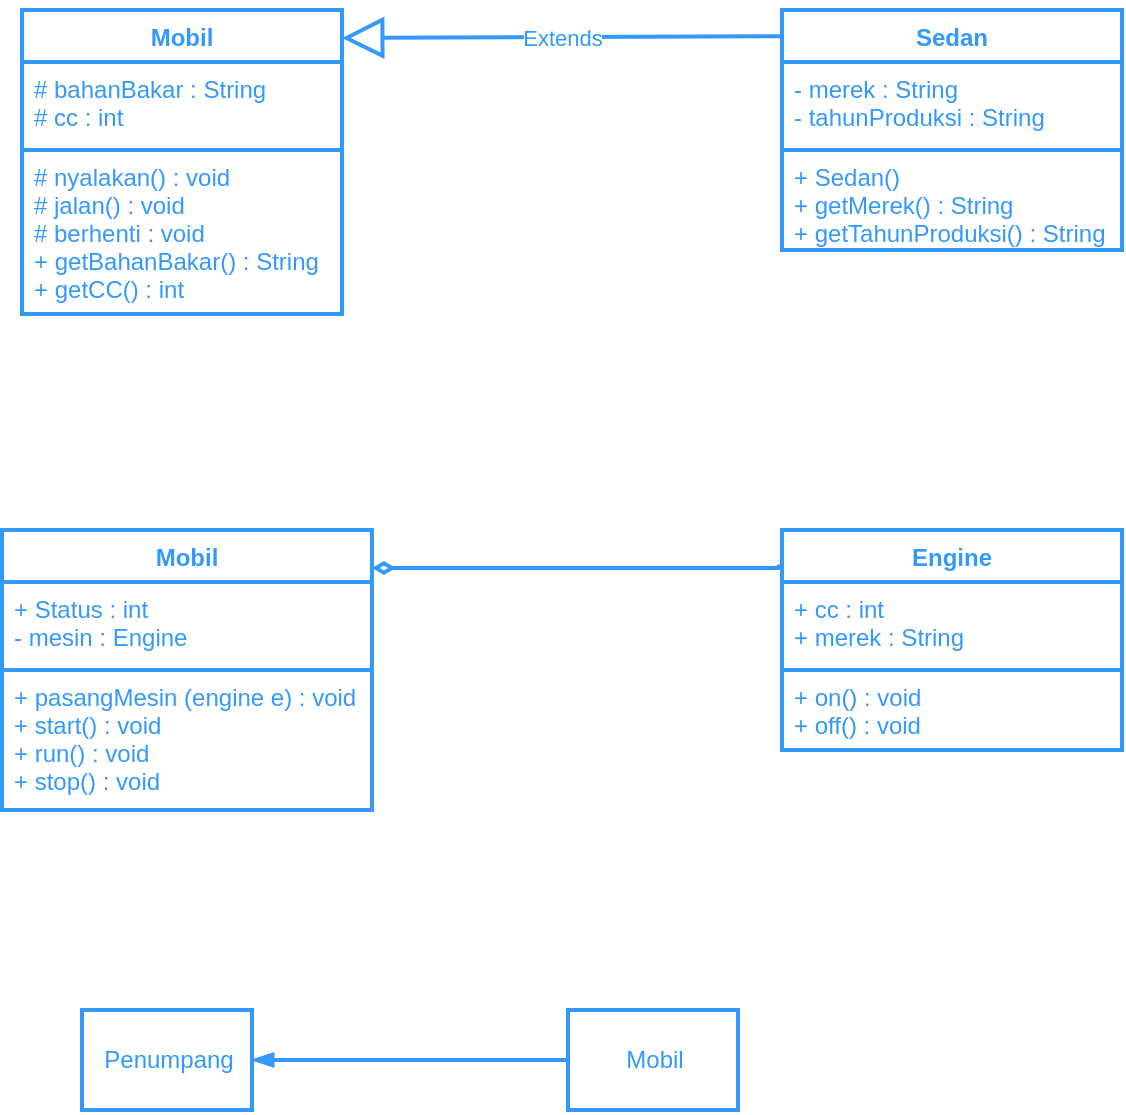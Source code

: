 <mxfile version="20.2.3" type="device"><diagram id="LcN8l2NJi9X83g5BTfPL" name="Page-1"><mxGraphModel dx="1038" dy="649" grid="1" gridSize="10" guides="1" tooltips="1" connect="1" arrows="1" fold="1" page="1" pageScale="1" pageWidth="850" pageHeight="1100" math="0" shadow="0"><root><mxCell id="0"/><mxCell id="1" parent="0"/><mxCell id="DfhWDAWSlTt04_kLV7iK-1" value="Mobil" style="swimlane;fontStyle=1;align=center;verticalAlign=top;childLayout=stackLayout;horizontal=1;startSize=26;horizontalStack=0;resizeParent=1;resizeParentMax=0;resizeLast=0;collapsible=1;marginBottom=0;strokeColor=#3399FF;strokeWidth=2;fontColor=#3399FF;" vertex="1" parent="1"><mxGeometry x="110" y="110" width="160" height="152" as="geometry"/></mxCell><mxCell id="DfhWDAWSlTt04_kLV7iK-2" value="# bahanBakar : String&#10;# cc : int" style="text;strokeColor=#3399FF;fillColor=none;align=left;verticalAlign=top;spacingLeft=4;spacingRight=4;overflow=hidden;rotatable=0;points=[[0,0.5],[1,0.5]];portConstraint=eastwest;strokeWidth=2;fontColor=#3399FF;" vertex="1" parent="DfhWDAWSlTt04_kLV7iK-1"><mxGeometry y="26" width="160" height="44" as="geometry"/></mxCell><mxCell id="DfhWDAWSlTt04_kLV7iK-4" value="# nyalakan() : void&#10;# jalan() : void&#10;# berhenti : void&#10;+ getBahanBakar() : String&#10;+ getCC() : int" style="text;strokeColor=#3399FF;fillColor=none;align=left;verticalAlign=top;spacingLeft=4;spacingRight=4;overflow=hidden;rotatable=0;points=[[0,0.5],[1,0.5]];portConstraint=eastwest;strokeWidth=2;fontColor=#3399FF;" vertex="1" parent="DfhWDAWSlTt04_kLV7iK-1"><mxGeometry y="70" width="160" height="82" as="geometry"/></mxCell><mxCell id="DfhWDAWSlTt04_kLV7iK-5" value="Sedan" style="swimlane;fontStyle=1;align=center;verticalAlign=top;childLayout=stackLayout;horizontal=1;startSize=26;horizontalStack=0;resizeParent=1;resizeParentMax=0;resizeLast=0;collapsible=1;marginBottom=0;strokeColor=#3399FF;strokeWidth=2;fontColor=#3399FF;" vertex="1" parent="1"><mxGeometry x="490" y="110" width="170" height="120" as="geometry"/></mxCell><mxCell id="DfhWDAWSlTt04_kLV7iK-6" value="- merek : String&#10;- tahunProduksi : String" style="text;strokeColor=#3399FF;fillColor=none;align=left;verticalAlign=top;spacingLeft=4;spacingRight=4;overflow=hidden;rotatable=0;points=[[0,0.5],[1,0.5]];portConstraint=eastwest;strokeWidth=2;fontColor=#3399FF;" vertex="1" parent="DfhWDAWSlTt04_kLV7iK-5"><mxGeometry y="26" width="170" height="44" as="geometry"/></mxCell><mxCell id="DfhWDAWSlTt04_kLV7iK-8" value="+ Sedan()&#10;+ getMerek() : String&#10;+ getTahunProduksi() : String" style="text;strokeColor=#3399FF;fillColor=none;align=left;verticalAlign=top;spacingLeft=4;spacingRight=4;overflow=hidden;rotatable=0;points=[[0,0.5],[1,0.5]];portConstraint=eastwest;strokeWidth=2;fontColor=#3399FF;" vertex="1" parent="DfhWDAWSlTt04_kLV7iK-5"><mxGeometry y="70" width="170" height="50" as="geometry"/></mxCell><mxCell id="DfhWDAWSlTt04_kLV7iK-10" value="Extends" style="endArrow=block;endSize=16;endFill=0;html=1;rounded=0;exitX=-0.005;exitY=0.109;exitDx=0;exitDy=0;exitPerimeter=0;strokeColor=#3399FF;strokeWidth=2;fontColor=#3399FF;" edge="1" parent="1" source="DfhWDAWSlTt04_kLV7iK-5"><mxGeometry width="160" relative="1" as="geometry"><mxPoint x="490" y="130" as="sourcePoint"/><mxPoint x="270" y="124" as="targetPoint"/></mxGeometry></mxCell><mxCell id="DfhWDAWSlTt04_kLV7iK-18" style="edgeStyle=orthogonalEdgeStyle;rounded=0;orthogonalLoop=1;jettySize=auto;html=1;entryX=-0.009;entryY=0.157;entryDx=0;entryDy=0;entryPerimeter=0;fontColor=#3399FF;strokeColor=#3399FF;strokeWidth=2;startArrow=diamondThin;startFill=0;endArrow=none;endFill=0;" edge="1" parent="1" source="DfhWDAWSlTt04_kLV7iK-11" target="DfhWDAWSlTt04_kLV7iK-14"><mxGeometry relative="1" as="geometry"><Array as="points"><mxPoint x="360" y="389"/><mxPoint x="360" y="389"/></Array></mxGeometry></mxCell><mxCell id="DfhWDAWSlTt04_kLV7iK-11" value="Mobil" style="swimlane;fontStyle=1;align=center;verticalAlign=top;childLayout=stackLayout;horizontal=1;startSize=26;horizontalStack=0;resizeParent=1;resizeParentMax=0;resizeLast=0;collapsible=1;marginBottom=0;strokeColor=#3399FF;strokeWidth=2;fontColor=#3399FF;" vertex="1" parent="1"><mxGeometry x="100" y="370" width="185" height="140" as="geometry"/></mxCell><mxCell id="DfhWDAWSlTt04_kLV7iK-12" value="+ Status : int &#10;- mesin : Engine" style="text;strokeColor=#3399FF;fillColor=none;align=left;verticalAlign=top;spacingLeft=4;spacingRight=4;overflow=hidden;rotatable=0;points=[[0,0.5],[1,0.5]];portConstraint=eastwest;strokeWidth=2;fontColor=#3399FF;" vertex="1" parent="DfhWDAWSlTt04_kLV7iK-11"><mxGeometry y="26" width="185" height="44" as="geometry"/></mxCell><mxCell id="DfhWDAWSlTt04_kLV7iK-13" value="+ pasangMesin (engine e) : void&#10;+ start() : void&#10;+ run() : void&#10;+ stop() : void" style="text;strokeColor=#3399FF;fillColor=none;align=left;verticalAlign=top;spacingLeft=4;spacingRight=4;overflow=hidden;rotatable=0;points=[[0,0.5],[1,0.5]];portConstraint=eastwest;strokeWidth=2;fontColor=#3399FF;" vertex="1" parent="DfhWDAWSlTt04_kLV7iK-11"><mxGeometry y="70" width="185" height="70" as="geometry"/></mxCell><mxCell id="DfhWDAWSlTt04_kLV7iK-14" value="Engine" style="swimlane;fontStyle=1;align=center;verticalAlign=top;childLayout=stackLayout;horizontal=1;startSize=26;horizontalStack=0;resizeParent=1;resizeParentMax=0;resizeLast=0;collapsible=1;marginBottom=0;strokeColor=#3399FF;strokeWidth=2;fontColor=#3399FF;" vertex="1" parent="1"><mxGeometry x="490" y="370" width="170" height="110" as="geometry"/></mxCell><mxCell id="DfhWDAWSlTt04_kLV7iK-15" value="+ cc : int&#10;+ merek : String" style="text;strokeColor=#3399FF;fillColor=none;align=left;verticalAlign=top;spacingLeft=4;spacingRight=4;overflow=hidden;rotatable=0;points=[[0,0.5],[1,0.5]];portConstraint=eastwest;strokeWidth=2;fontColor=#3399FF;" vertex="1" parent="DfhWDAWSlTt04_kLV7iK-14"><mxGeometry y="26" width="170" height="44" as="geometry"/></mxCell><mxCell id="DfhWDAWSlTt04_kLV7iK-16" value="+ on() : void&#10;+ off() : void" style="text;strokeColor=#3399FF;fillColor=none;align=left;verticalAlign=top;spacingLeft=4;spacingRight=4;overflow=hidden;rotatable=0;points=[[0,0.5],[1,0.5]];portConstraint=eastwest;strokeWidth=2;fontColor=#3399FF;" vertex="1" parent="DfhWDAWSlTt04_kLV7iK-14"><mxGeometry y="70" width="170" height="40" as="geometry"/></mxCell><mxCell id="DfhWDAWSlTt04_kLV7iK-21" value="" style="edgeStyle=orthogonalEdgeStyle;rounded=0;orthogonalLoop=1;jettySize=auto;html=1;fontColor=#3399FF;startArrow=blockThin;startFill=1;endArrow=none;endFill=0;strokeColor=#3399FF;strokeWidth=2;" edge="1" parent="1" source="DfhWDAWSlTt04_kLV7iK-19" target="DfhWDAWSlTt04_kLV7iK-20"><mxGeometry relative="1" as="geometry"/></mxCell><mxCell id="DfhWDAWSlTt04_kLV7iK-19" value="Penumpang" style="html=1;fontColor=#3399FF;strokeColor=#3399FF;strokeWidth=2;" vertex="1" parent="1"><mxGeometry x="140" y="610" width="85" height="50" as="geometry"/></mxCell><mxCell id="DfhWDAWSlTt04_kLV7iK-20" value="Mobil" style="html=1;fontColor=#3399FF;strokeColor=#3399FF;strokeWidth=2;" vertex="1" parent="1"><mxGeometry x="383" y="610" width="85" height="50" as="geometry"/></mxCell></root></mxGraphModel></diagram></mxfile>